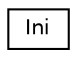 digraph "Иерархия классов. Графический вид."
{
 // LATEX_PDF_SIZE
  edge [fontname="Helvetica",fontsize="10",labelfontname="Helvetica",labelfontsize="10"];
  node [fontname="Helvetica",fontsize="10",shape=record];
  rankdir="LR";
  Node0 [label="Ini",height=0.2,width=0.4,color="black", fillcolor="white", style="filled",URL="$d5/d5b/classini__files__dir_1_1_ini.html",tooltip=" "];
}
